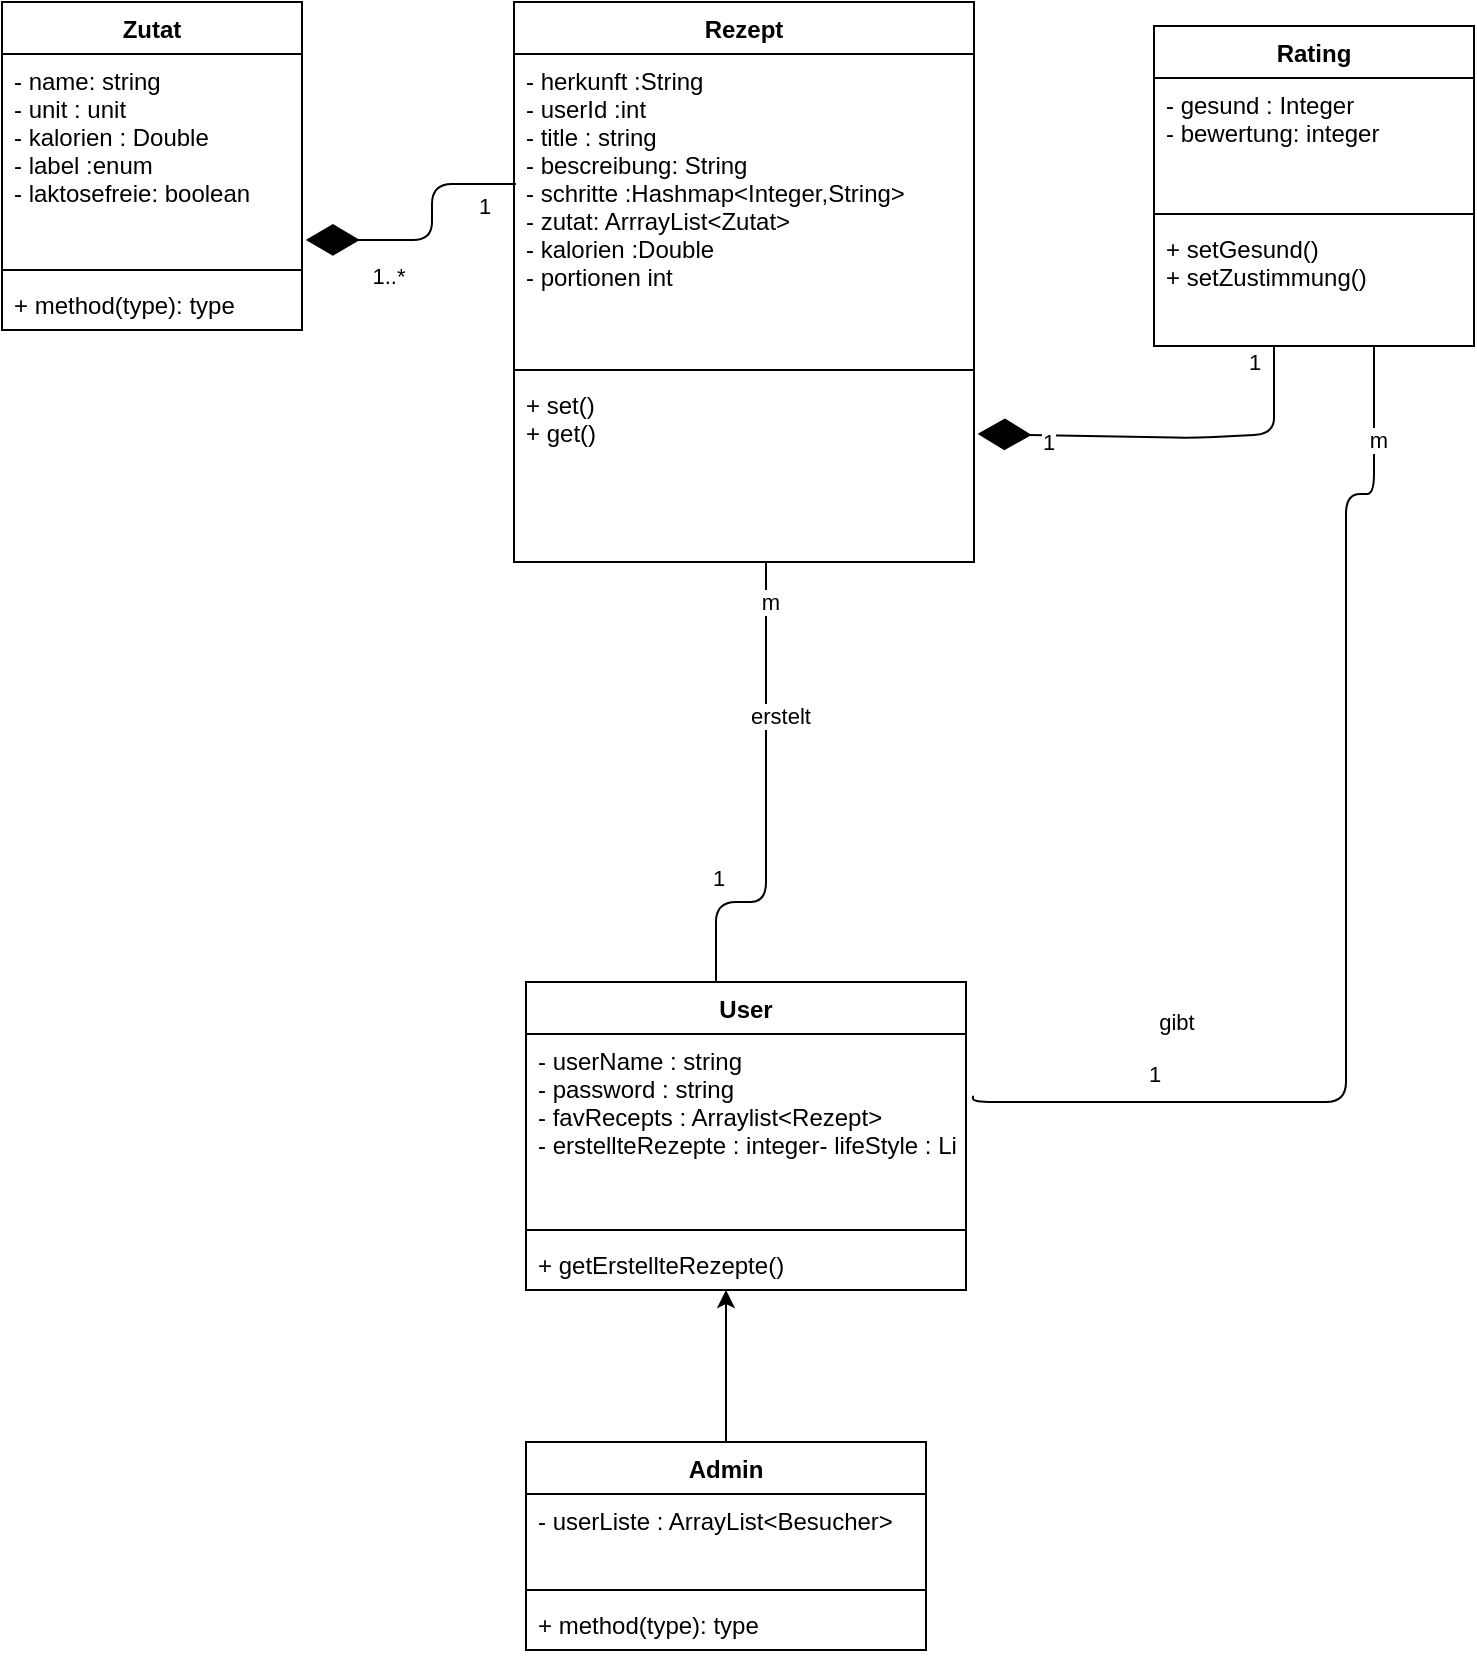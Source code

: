 <mxfile version="13.9.8" type="github">
  <diagram id="C5RBs43oDa-KdzZeNtuy" name="Page-1">
    <mxGraphModel dx="1350" dy="775" grid="1" gridSize="10" guides="1" tooltips="1" connect="1" arrows="1" fold="1" page="1" pageScale="1" pageWidth="827" pageHeight="1169" math="0" shadow="0">
      <root>
        <mxCell id="WIyWlLk6GJQsqaUBKTNV-0" />
        <mxCell id="WIyWlLk6GJQsqaUBKTNV-1" parent="WIyWlLk6GJQsqaUBKTNV-0" />
        <mxCell id="wdKedNlMBHnW_-DkA5IU-0" value="Zutat" style="swimlane;fontStyle=1;align=center;verticalAlign=top;childLayout=stackLayout;horizontal=1;startSize=26;horizontalStack=0;resizeParent=1;resizeParentMax=0;resizeLast=0;collapsible=1;marginBottom=0;" parent="WIyWlLk6GJQsqaUBKTNV-1" vertex="1">
          <mxGeometry x="68" y="110" width="150" height="164" as="geometry" />
        </mxCell>
        <mxCell id="wdKedNlMBHnW_-DkA5IU-1" value="- name: string&#xa;- unit : unit&#xa;- kalorien : Double &#xa;- label :enum&#xa;- laktosefreie: boolean&#xa;&#xa;&#xa;&#xa;&#xa;" style="text;strokeColor=none;fillColor=none;align=left;verticalAlign=top;spacingLeft=4;spacingRight=4;overflow=hidden;rotatable=0;points=[[0,0.5],[1,0.5]];portConstraint=eastwest;" parent="wdKedNlMBHnW_-DkA5IU-0" vertex="1">
          <mxGeometry y="26" width="150" height="104" as="geometry" />
        </mxCell>
        <mxCell id="wdKedNlMBHnW_-DkA5IU-2" value="" style="line;strokeWidth=1;fillColor=none;align=left;verticalAlign=middle;spacingTop=-1;spacingLeft=3;spacingRight=3;rotatable=0;labelPosition=right;points=[];portConstraint=eastwest;" parent="wdKedNlMBHnW_-DkA5IU-0" vertex="1">
          <mxGeometry y="130" width="150" height="8" as="geometry" />
        </mxCell>
        <mxCell id="wdKedNlMBHnW_-DkA5IU-3" value="+ method(type): type" style="text;strokeColor=none;fillColor=none;align=left;verticalAlign=top;spacingLeft=4;spacingRight=4;overflow=hidden;rotatable=0;points=[[0,0.5],[1,0.5]];portConstraint=eastwest;" parent="wdKedNlMBHnW_-DkA5IU-0" vertex="1">
          <mxGeometry y="138" width="150" height="26" as="geometry" />
        </mxCell>
        <mxCell id="wdKedNlMBHnW_-DkA5IU-4" value="Rezept" style="swimlane;fontStyle=1;align=center;verticalAlign=top;childLayout=stackLayout;horizontal=1;startSize=26;horizontalStack=0;resizeParent=1;resizeParentMax=0;resizeLast=0;collapsible=1;marginBottom=0;" parent="WIyWlLk6GJQsqaUBKTNV-1" vertex="1">
          <mxGeometry x="324" y="110" width="230" height="280" as="geometry" />
        </mxCell>
        <mxCell id="wdKedNlMBHnW_-DkA5IU-5" value="- herkunft :String&#xa;- userId :int&#xa;- title : string&#xa;- bescreibung: String&#xa;- schritte :Hashmap&lt;Integer,String&gt;&#xa; - zutat: ArrrayList&lt;Zutat&gt;&#xa;- kalorien :Double&#xa;- portionen int&#xa;&#xa;&#xa;&#xa;&#xa;&#xa;&#xa;&#xa;&#xa;&#xa;&#xa;" style="text;strokeColor=none;fillColor=none;align=left;verticalAlign=top;spacingLeft=4;spacingRight=4;overflow=hidden;rotatable=0;points=[[0,0.5],[1,0.5]];portConstraint=eastwest;" parent="wdKedNlMBHnW_-DkA5IU-4" vertex="1">
          <mxGeometry y="26" width="230" height="154" as="geometry" />
        </mxCell>
        <mxCell id="wdKedNlMBHnW_-DkA5IU-6" value="" style="line;strokeWidth=1;fillColor=none;align=left;verticalAlign=middle;spacingTop=-1;spacingLeft=3;spacingRight=3;rotatable=0;labelPosition=right;points=[];portConstraint=eastwest;" parent="wdKedNlMBHnW_-DkA5IU-4" vertex="1">
          <mxGeometry y="180" width="230" height="8" as="geometry" />
        </mxCell>
        <mxCell id="wdKedNlMBHnW_-DkA5IU-7" value="+ set()&#xa;+ get()&#xa;" style="text;strokeColor=none;fillColor=none;align=left;verticalAlign=top;spacingLeft=4;spacingRight=4;overflow=hidden;rotatable=0;points=[[0,0.5],[1,0.5]];portConstraint=eastwest;" parent="wdKedNlMBHnW_-DkA5IU-4" vertex="1">
          <mxGeometry y="188" width="230" height="92" as="geometry" />
        </mxCell>
        <mxCell id="wdKedNlMBHnW_-DkA5IU-8" value="Rating" style="swimlane;fontStyle=1;align=center;verticalAlign=top;childLayout=stackLayout;horizontal=1;startSize=26;horizontalStack=0;resizeParent=1;resizeParentMax=0;resizeLast=0;collapsible=1;marginBottom=0;" parent="WIyWlLk6GJQsqaUBKTNV-1" vertex="1">
          <mxGeometry x="644" y="122" width="160" height="160" as="geometry" />
        </mxCell>
        <mxCell id="wdKedNlMBHnW_-DkA5IU-9" value="- gesund : Integer&#xa;- bewertung: integer&#xa;" style="text;strokeColor=none;fillColor=none;align=left;verticalAlign=top;spacingLeft=4;spacingRight=4;overflow=hidden;rotatable=0;points=[[0,0.5],[1,0.5]];portConstraint=eastwest;" parent="wdKedNlMBHnW_-DkA5IU-8" vertex="1">
          <mxGeometry y="26" width="160" height="64" as="geometry" />
        </mxCell>
        <mxCell id="wdKedNlMBHnW_-DkA5IU-10" value="" style="line;strokeWidth=1;fillColor=none;align=left;verticalAlign=middle;spacingTop=-1;spacingLeft=3;spacingRight=3;rotatable=0;labelPosition=right;points=[];portConstraint=eastwest;" parent="wdKedNlMBHnW_-DkA5IU-8" vertex="1">
          <mxGeometry y="90" width="160" height="8" as="geometry" />
        </mxCell>
        <mxCell id="wdKedNlMBHnW_-DkA5IU-11" value="+ setGesund()&#xa;+ setZustimmung()&#xa;&#xa;&#xa;" style="text;strokeColor=none;fillColor=none;align=left;verticalAlign=top;spacingLeft=4;spacingRight=4;overflow=hidden;rotatable=0;points=[[0,0.5],[1,0.5]];portConstraint=eastwest;" parent="wdKedNlMBHnW_-DkA5IU-8" vertex="1">
          <mxGeometry y="98" width="160" height="62" as="geometry" />
        </mxCell>
        <mxCell id="wdKedNlMBHnW_-DkA5IU-16" value="" style="endArrow=diamondThin;endFill=1;endSize=24;html=1;entryX=1.013;entryY=0.894;entryDx=0;entryDy=0;entryPerimeter=0;exitX=0.004;exitY=0.422;exitDx=0;exitDy=0;exitPerimeter=0;" parent="WIyWlLk6GJQsqaUBKTNV-1" source="wdKedNlMBHnW_-DkA5IU-5" target="wdKedNlMBHnW_-DkA5IU-1" edge="1">
          <mxGeometry width="160" relative="1" as="geometry">
            <mxPoint x="323.05" y="497.076" as="sourcePoint" />
            <mxPoint x="244.0" y="339.996" as="targetPoint" />
            <Array as="points">
              <mxPoint x="283" y="201" />
              <mxPoint x="283" y="229" />
              <mxPoint x="264" y="229" />
            </Array>
          </mxGeometry>
        </mxCell>
        <mxCell id="wdKedNlMBHnW_-DkA5IU-17" value="1" style="edgeLabel;html=1;align=center;verticalAlign=middle;resizable=0;points=[];" parent="wdKedNlMBHnW_-DkA5IU-16" vertex="1" connectable="0">
          <mxGeometry x="-0.874" y="1" relative="1" as="geometry">
            <mxPoint x="-8.08" y="9.38" as="offset" />
          </mxGeometry>
        </mxCell>
        <mxCell id="wdKedNlMBHnW_-DkA5IU-18" value="1..*" style="edgeLabel;html=1;align=center;verticalAlign=middle;resizable=0;points=[];" parent="wdKedNlMBHnW_-DkA5IU-16" vertex="1" connectable="0">
          <mxGeometry x="0.553" y="3" relative="1" as="geometry">
            <mxPoint x="11.1" y="14.99" as="offset" />
          </mxGeometry>
        </mxCell>
        <mxCell id="wdKedNlMBHnW_-DkA5IU-19" value="" style="endArrow=diamondThin;endFill=1;endSize=24;html=1;entryX=1.008;entryY=0.304;entryDx=0;entryDy=0;entryPerimeter=0;" parent="WIyWlLk6GJQsqaUBKTNV-1" target="wdKedNlMBHnW_-DkA5IU-7" edge="1">
          <mxGeometry width="160" relative="1" as="geometry">
            <mxPoint x="704" y="282" as="sourcePoint" />
            <mxPoint x="604" y="328" as="targetPoint" />
            <Array as="points">
              <mxPoint x="704" y="300" />
              <mxPoint x="704" y="326" />
              <mxPoint x="664" y="328" />
            </Array>
          </mxGeometry>
        </mxCell>
        <mxCell id="wdKedNlMBHnW_-DkA5IU-20" value="1" style="edgeLabel;html=1;align=center;verticalAlign=middle;resizable=0;points=[];" parent="wdKedNlMBHnW_-DkA5IU-19" vertex="1" connectable="0">
          <mxGeometry x="-0.88" relative="1" as="geometry">
            <mxPoint x="-10" y="-3.76" as="offset" />
          </mxGeometry>
        </mxCell>
        <mxCell id="wdKedNlMBHnW_-DkA5IU-21" value="1" style="edgeLabel;html=1;align=center;verticalAlign=middle;resizable=0;points=[];" parent="wdKedNlMBHnW_-DkA5IU-19" vertex="1" connectable="0">
          <mxGeometry x="0.641" y="3" relative="1" as="geometry">
            <mxPoint as="offset" />
          </mxGeometry>
        </mxCell>
        <mxCell id="wdKedNlMBHnW_-DkA5IU-41" value="" style="endArrow=none;html=1;edgeStyle=orthogonalEdgeStyle;exitX=1.016;exitY=0.328;exitDx=0;exitDy=0;exitPerimeter=0;" parent="WIyWlLk6GJQsqaUBKTNV-1" source="wdKedNlMBHnW_-DkA5IU-52" target="wdKedNlMBHnW_-DkA5IU-11" edge="1">
          <mxGeometry relative="1" as="geometry">
            <mxPoint x="714" y="465.02" as="sourcePoint" />
            <mxPoint x="737.02" y="400.002" as="targetPoint" />
            <Array as="points">
              <mxPoint x="554" y="660" />
              <mxPoint x="740" y="660" />
              <mxPoint x="740" y="356" />
              <mxPoint x="754" y="356" />
            </Array>
          </mxGeometry>
        </mxCell>
        <mxCell id="wdKedNlMBHnW_-DkA5IU-42" value="gibt" style="edgeLabel;html=1;align=center;verticalAlign=middle;resizable=0;points=[];" parent="wdKedNlMBHnW_-DkA5IU-41" vertex="1" connectable="0">
          <mxGeometry x="-0.697" y="2" relative="1" as="geometry">
            <mxPoint x="16.5" y="-38" as="offset" />
          </mxGeometry>
        </mxCell>
        <mxCell id="wdKedNlMBHnW_-DkA5IU-43" value="m" style="edgeLabel;html=1;align=center;verticalAlign=middle;resizable=0;points=[];" parent="wdKedNlMBHnW_-DkA5IU-41" vertex="1" connectable="0">
          <mxGeometry x="0.843" y="-2" relative="1" as="geometry">
            <mxPoint y="1" as="offset" />
          </mxGeometry>
        </mxCell>
        <mxCell id="wdKedNlMBHnW_-DkA5IU-44" value="1" style="edgeLabel;html=1;align=center;verticalAlign=middle;resizable=0;points=[];" parent="wdKedNlMBHnW_-DkA5IU-41" vertex="1" connectable="0">
          <mxGeometry x="-0.681" y="-1" relative="1" as="geometry">
            <mxPoint y="-15" as="offset" />
          </mxGeometry>
        </mxCell>
        <mxCell id="CnzfuQp5-l4uMihQtOWo-0" style="edgeStyle=orthogonalEdgeStyle;rounded=0;orthogonalLoop=1;jettySize=auto;html=1;" edge="1" parent="WIyWlLk6GJQsqaUBKTNV-1" source="wdKedNlMBHnW_-DkA5IU-46" target="wdKedNlMBHnW_-DkA5IU-54">
          <mxGeometry relative="1" as="geometry">
            <Array as="points">
              <mxPoint x="430" y="770" />
              <mxPoint x="430" y="770" />
            </Array>
          </mxGeometry>
        </mxCell>
        <mxCell id="wdKedNlMBHnW_-DkA5IU-46" value="Admin" style="swimlane;fontStyle=1;align=center;verticalAlign=top;childLayout=stackLayout;horizontal=1;startSize=26;horizontalStack=0;resizeParent=1;resizeParentMax=0;resizeLast=0;collapsible=1;marginBottom=0;" parent="WIyWlLk6GJQsqaUBKTNV-1" vertex="1">
          <mxGeometry x="330" y="830" width="200" height="104" as="geometry" />
        </mxCell>
        <mxCell id="wdKedNlMBHnW_-DkA5IU-47" value="- userListe : ArrayList&lt;Besucher&gt;" style="text;strokeColor=none;fillColor=none;align=left;verticalAlign=top;spacingLeft=4;spacingRight=4;overflow=hidden;rotatable=0;points=[[0,0.5],[1,0.5]];portConstraint=eastwest;" parent="wdKedNlMBHnW_-DkA5IU-46" vertex="1">
          <mxGeometry y="26" width="200" height="44" as="geometry" />
        </mxCell>
        <mxCell id="wdKedNlMBHnW_-DkA5IU-48" value="" style="line;strokeWidth=1;fillColor=none;align=left;verticalAlign=middle;spacingTop=-1;spacingLeft=3;spacingRight=3;rotatable=0;labelPosition=right;points=[];portConstraint=eastwest;" parent="wdKedNlMBHnW_-DkA5IU-46" vertex="1">
          <mxGeometry y="70" width="200" height="8" as="geometry" />
        </mxCell>
        <mxCell id="wdKedNlMBHnW_-DkA5IU-49" value="+ method(type): type" style="text;strokeColor=none;fillColor=none;align=left;verticalAlign=top;spacingLeft=4;spacingRight=4;overflow=hidden;rotatable=0;points=[[0,0.5],[1,0.5]];portConstraint=eastwest;" parent="wdKedNlMBHnW_-DkA5IU-46" vertex="1">
          <mxGeometry y="78" width="200" height="26" as="geometry" />
        </mxCell>
        <mxCell id="wdKedNlMBHnW_-DkA5IU-51" value="User" style="swimlane;fontStyle=1;align=center;verticalAlign=top;childLayout=stackLayout;horizontal=1;startSize=26;horizontalStack=0;resizeParent=1;resizeParentMax=0;resizeLast=0;collapsible=1;marginBottom=0;" parent="WIyWlLk6GJQsqaUBKTNV-1" vertex="1">
          <mxGeometry x="330" y="600" width="220" height="154" as="geometry" />
        </mxCell>
        <mxCell id="wdKedNlMBHnW_-DkA5IU-52" value="- userName : string&#xa;- password : string&#xa;- favRecepts : Arraylist&lt;Rezept&gt;&#xa;- erstellteRezepte : integer- lifeStyle : Lifstyle&#xa;" style="text;strokeColor=none;fillColor=none;align=left;verticalAlign=top;spacingLeft=4;spacingRight=4;overflow=hidden;rotatable=0;points=[[0,0.5],[1,0.5]];portConstraint=eastwest;" parent="wdKedNlMBHnW_-DkA5IU-51" vertex="1">
          <mxGeometry y="26" width="220" height="94" as="geometry" />
        </mxCell>
        <mxCell id="wdKedNlMBHnW_-DkA5IU-53" value="" style="line;strokeWidth=1;fillColor=none;align=left;verticalAlign=middle;spacingTop=-1;spacingLeft=3;spacingRight=3;rotatable=0;labelPosition=right;points=[];portConstraint=eastwest;" parent="wdKedNlMBHnW_-DkA5IU-51" vertex="1">
          <mxGeometry y="120" width="220" height="8" as="geometry" />
        </mxCell>
        <mxCell id="wdKedNlMBHnW_-DkA5IU-54" value="+ getErstellteRezepte()" style="text;strokeColor=none;fillColor=none;align=left;verticalAlign=top;spacingLeft=4;spacingRight=4;overflow=hidden;rotatable=0;points=[[0,0.5],[1,0.5]];portConstraint=eastwest;" parent="wdKedNlMBHnW_-DkA5IU-51" vertex="1">
          <mxGeometry y="128" width="220" height="26" as="geometry" />
        </mxCell>
        <mxCell id="wdKedNlMBHnW_-DkA5IU-127" value="" style="endArrow=none;html=1;edgeStyle=orthogonalEdgeStyle;" parent="WIyWlLk6GJQsqaUBKTNV-1" source="wdKedNlMBHnW_-DkA5IU-51" target="wdKedNlMBHnW_-DkA5IU-7" edge="1">
          <mxGeometry relative="1" as="geometry">
            <mxPoint x="629" y="500.02" as="sourcePoint" />
            <mxPoint x="556.07" y="330.004" as="targetPoint" />
            <Array as="points">
              <mxPoint x="425" y="560" />
              <mxPoint x="450" y="560" />
            </Array>
          </mxGeometry>
        </mxCell>
        <mxCell id="wdKedNlMBHnW_-DkA5IU-128" value="erstelt" style="edgeLabel;html=1;align=center;verticalAlign=middle;resizable=0;points=[];" parent="wdKedNlMBHnW_-DkA5IU-127" vertex="1" connectable="0">
          <mxGeometry x="-0.697" y="2" relative="1" as="geometry">
            <mxPoint x="34" y="-97.98" as="offset" />
          </mxGeometry>
        </mxCell>
        <mxCell id="wdKedNlMBHnW_-DkA5IU-129" value="m" style="edgeLabel;html=1;align=center;verticalAlign=middle;resizable=0;points=[];" parent="wdKedNlMBHnW_-DkA5IU-127" vertex="1" connectable="0">
          <mxGeometry x="0.843" y="-2" relative="1" as="geometry">
            <mxPoint y="1" as="offset" />
          </mxGeometry>
        </mxCell>
        <mxCell id="wdKedNlMBHnW_-DkA5IU-130" value="1" style="edgeLabel;html=1;align=center;verticalAlign=middle;resizable=0;points=[];" parent="wdKedNlMBHnW_-DkA5IU-127" vertex="1" connectable="0">
          <mxGeometry x="-0.681" y="-1" relative="1" as="geometry">
            <mxPoint y="-15" as="offset" />
          </mxGeometry>
        </mxCell>
      </root>
    </mxGraphModel>
  </diagram>
</mxfile>

